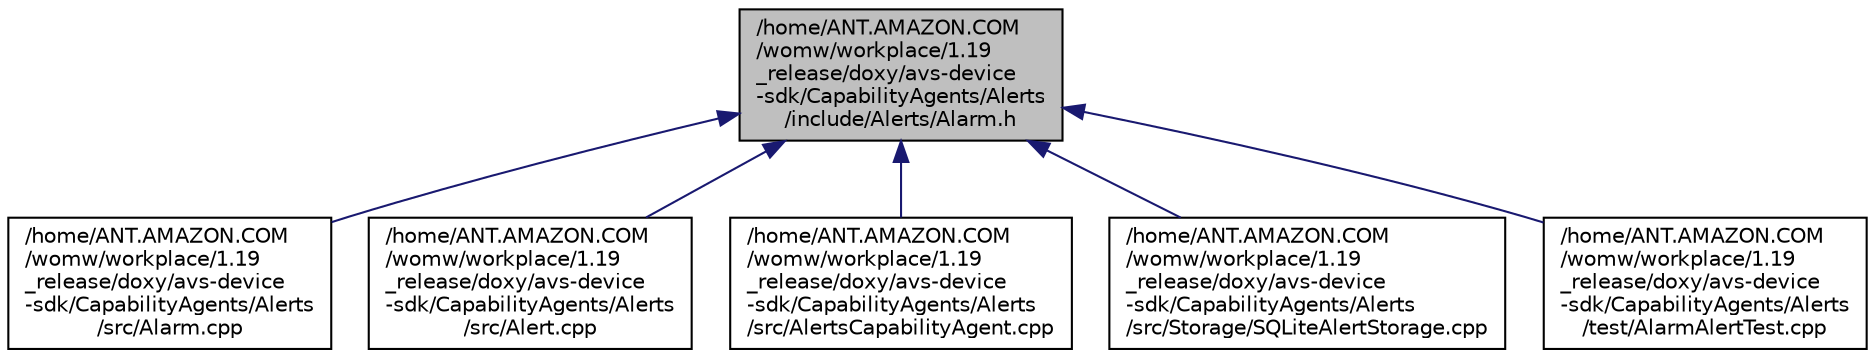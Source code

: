 digraph "/home/ANT.AMAZON.COM/womw/workplace/1.19_release/doxy/avs-device-sdk/CapabilityAgents/Alerts/include/Alerts/Alarm.h"
{
  edge [fontname="Helvetica",fontsize="10",labelfontname="Helvetica",labelfontsize="10"];
  node [fontname="Helvetica",fontsize="10",shape=record];
  Node83 [label="/home/ANT.AMAZON.COM\l/womw/workplace/1.19\l_release/doxy/avs-device\l-sdk/CapabilityAgents/Alerts\l/include/Alerts/Alarm.h",height=0.2,width=0.4,color="black", fillcolor="grey75", style="filled", fontcolor="black"];
  Node83 -> Node84 [dir="back",color="midnightblue",fontsize="10",style="solid",fontname="Helvetica"];
  Node84 [label="/home/ANT.AMAZON.COM\l/womw/workplace/1.19\l_release/doxy/avs-device\l-sdk/CapabilityAgents/Alerts\l/src/Alarm.cpp",height=0.2,width=0.4,color="black", fillcolor="white", style="filled",URL="$_alarm_8cpp.html"];
  Node83 -> Node85 [dir="back",color="midnightblue",fontsize="10",style="solid",fontname="Helvetica"];
  Node85 [label="/home/ANT.AMAZON.COM\l/womw/workplace/1.19\l_release/doxy/avs-device\l-sdk/CapabilityAgents/Alerts\l/src/Alert.cpp",height=0.2,width=0.4,color="black", fillcolor="white", style="filled",URL="$_alert_8cpp.html"];
  Node83 -> Node86 [dir="back",color="midnightblue",fontsize="10",style="solid",fontname="Helvetica"];
  Node86 [label="/home/ANT.AMAZON.COM\l/womw/workplace/1.19\l_release/doxy/avs-device\l-sdk/CapabilityAgents/Alerts\l/src/AlertsCapabilityAgent.cpp",height=0.2,width=0.4,color="black", fillcolor="white", style="filled",URL="$_alerts_capability_agent_8cpp.html"];
  Node83 -> Node87 [dir="back",color="midnightblue",fontsize="10",style="solid",fontname="Helvetica"];
  Node87 [label="/home/ANT.AMAZON.COM\l/womw/workplace/1.19\l_release/doxy/avs-device\l-sdk/CapabilityAgents/Alerts\l/src/Storage/SQLiteAlertStorage.cpp",height=0.2,width=0.4,color="black", fillcolor="white", style="filled",URL="$_s_q_lite_alert_storage_8cpp.html"];
  Node83 -> Node88 [dir="back",color="midnightblue",fontsize="10",style="solid",fontname="Helvetica"];
  Node88 [label="/home/ANT.AMAZON.COM\l/womw/workplace/1.19\l_release/doxy/avs-device\l-sdk/CapabilityAgents/Alerts\l/test/AlarmAlertTest.cpp",height=0.2,width=0.4,color="black", fillcolor="white", style="filled",URL="$_alarm_alert_test_8cpp.html"];
}

